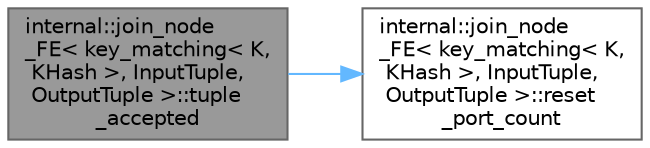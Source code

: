digraph "internal::join_node_FE&lt; key_matching&lt; K, KHash &gt;, InputTuple, OutputTuple &gt;::tuple_accepted"
{
 // LATEX_PDF_SIZE
  bgcolor="transparent";
  edge [fontname=Helvetica,fontsize=10,labelfontname=Helvetica,labelfontsize=10];
  node [fontname=Helvetica,fontsize=10,shape=box,height=0.2,width=0.4];
  rankdir="LR";
  Node1 [id="Node000001",label="internal::join_node\l_FE\< key_matching\< K,\l KHash \>, InputTuple,\l OutputTuple \>::tuple\l_accepted",height=0.2,width=0.4,color="gray40", fillcolor="grey60", style="filled", fontcolor="black",tooltip=" "];
  Node1 -> Node2 [id="edge1_Node000001_Node000002",color="steelblue1",style="solid",tooltip=" "];
  Node2 [id="Node000002",label="internal::join_node\l_FE\< key_matching\< K,\l KHash \>, InputTuple,\l OutputTuple \>::reset\l_port_count",height=0.2,width=0.4,color="grey40", fillcolor="white", style="filled",URL="$classinternal_1_1join__node___f_e_3_01key__matching_3_01_k_00_01_k_hash_01_4_00_01_input_tuple_00_01_output_tuple_01_4.html#a9d36d2cf738a3329ec9e0fc5f2901127",tooltip=" "];
}
